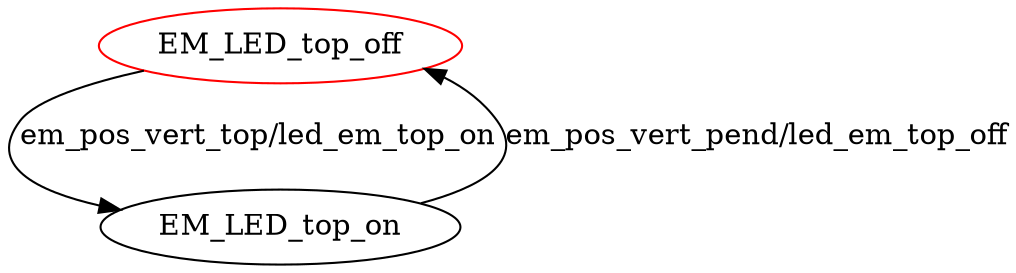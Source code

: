 digraph G {
label=""
EM_LED_top_off [color="red"]
EM_LED_top_off
EM_LED_top_on
EM_LED_top_off [label="EM_LED_top_off"];
EM_LED_top_off -> EM_LED_top_on[label="em_pos_vert_top/led_em_top_on"]
EM_LED_top_on [label="EM_LED_top_on"];
EM_LED_top_on -> EM_LED_top_off[label="em_pos_vert_pend/led_em_top_off"]
}